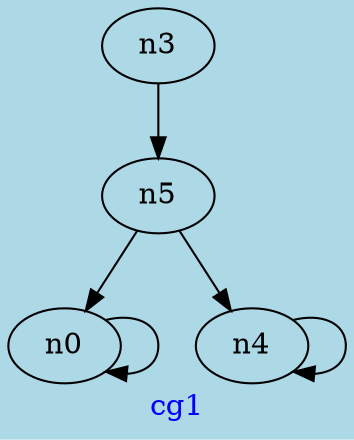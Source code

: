 digraph G{
graph [ label = "cg1" , fontcolor = "blue" , bgcolor = "lightblue" ];
n0;
n3;
n4;
n5;
n5->n0;
n0->n0;
n4->n4;
n5->n4;
n3->n5;
}
